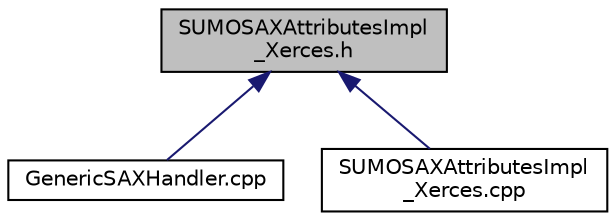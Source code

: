 digraph "SUMOSAXAttributesImpl_Xerces.h"
{
  edge [fontname="Helvetica",fontsize="10",labelfontname="Helvetica",labelfontsize="10"];
  node [fontname="Helvetica",fontsize="10",shape=record];
  Node28 [label="SUMOSAXAttributesImpl\l_Xerces.h",height=0.2,width=0.4,color="black", fillcolor="grey75", style="filled", fontcolor="black"];
  Node28 -> Node29 [dir="back",color="midnightblue",fontsize="10",style="solid",fontname="Helvetica"];
  Node29 [label="GenericSAXHandler.cpp",height=0.2,width=0.4,color="black", fillcolor="white", style="filled",URL="$d0/d2b/_generic_s_a_x_handler_8cpp.html"];
  Node28 -> Node30 [dir="back",color="midnightblue",fontsize="10",style="solid",fontname="Helvetica"];
  Node30 [label="SUMOSAXAttributesImpl\l_Xerces.cpp",height=0.2,width=0.4,color="black", fillcolor="white", style="filled",URL="$d1/db5/_s_u_m_o_s_a_x_attributes_impl___xerces_8cpp.html"];
}
